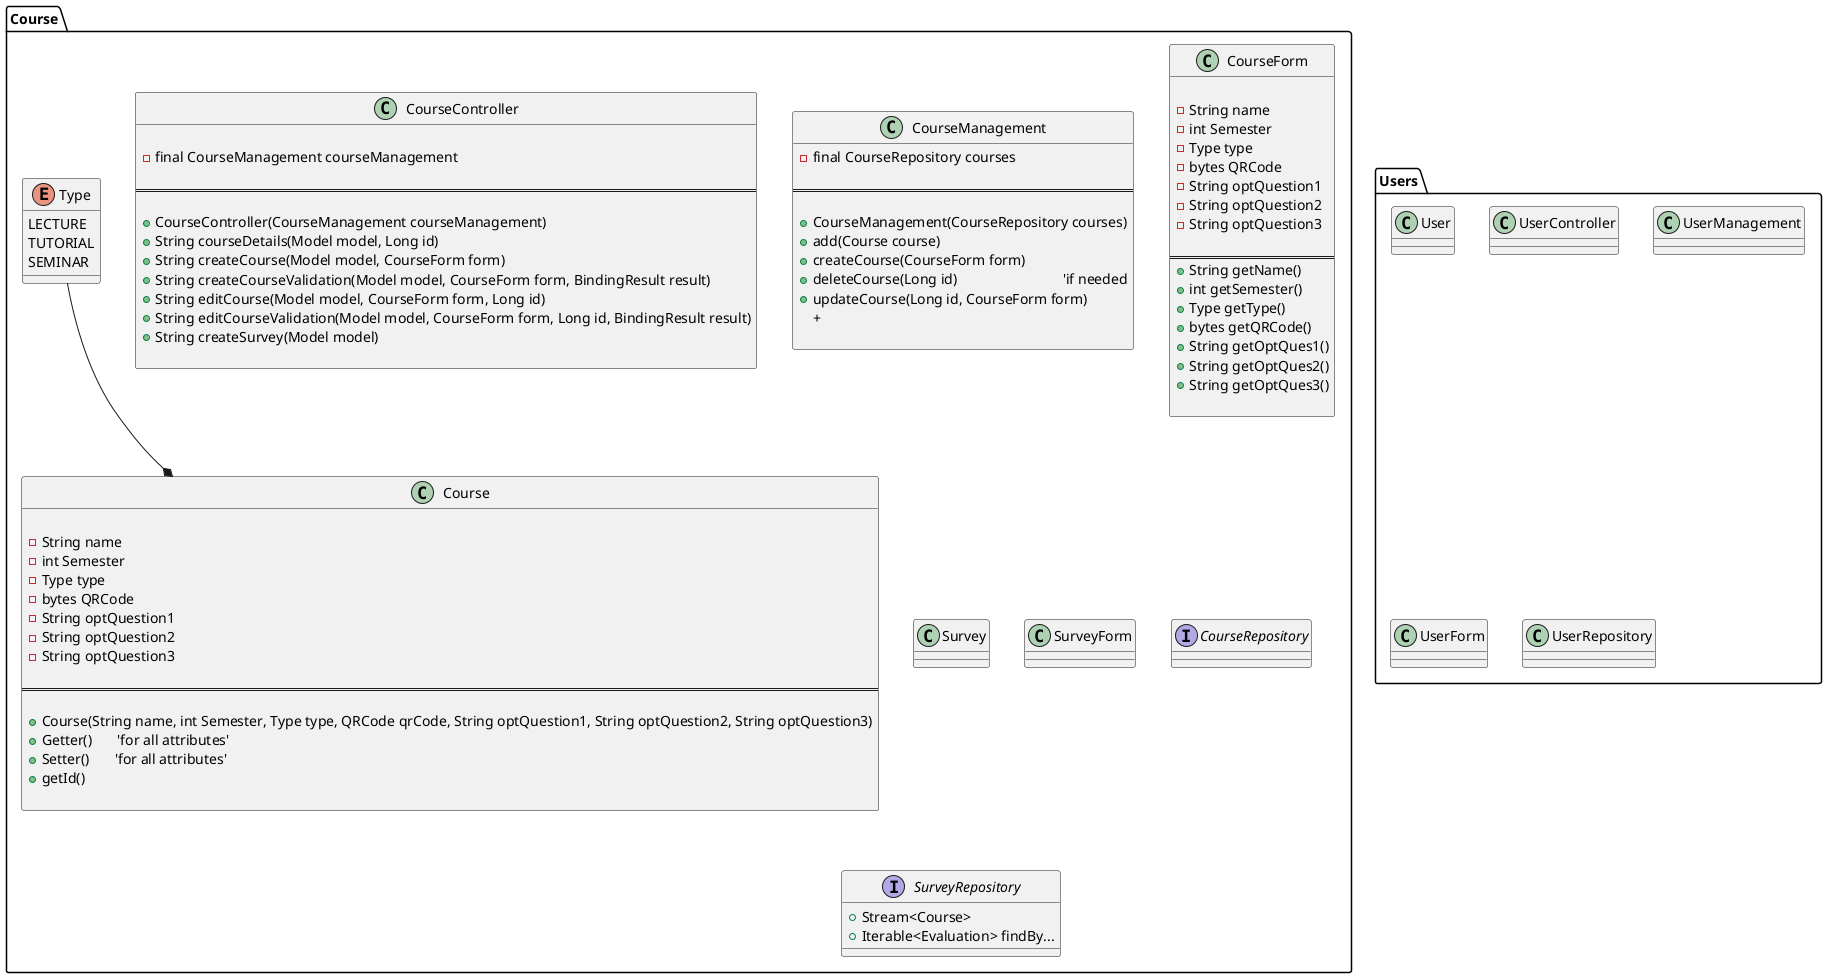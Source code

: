 
Du must dir 


@startuml qovaArchitecture 

package Course{

    class Course{

        - String name
        - int Semester
        - Type type
        - bytes QRCode
        - String optQuestion1
        - String optQuestion2
        - String optQuestion3

==

        'Constructor'
        + Course(String name, int Semester, Type type, QRCode qrCode, String optQuestion1, String optQuestion2, String optQuestion3)
        + Getter()       'for all attributes' 
        + Setter()       'for all attributes' 
        + getId()

    }





    class CourseController{
       
        - final CourseManagement courseManagement

==

            'Constructor'
        + CourseController(CourseManagement courseManagement) 
            'GetMapping method'
        + String courseDetails(Model model, Long id)
            'GetMapping method'
        + String createCourse(Model model, CourseForm form)         
            'PostMapping method to verify user input'                            
        + String createCourseValidation(Model model, CourseForm form, BindingResult result)
            'GetMapping method'
        + String editCourse(Model model, CourseForm form, Long id)
            'PostMapping method to validate user input'
        + String editCourseValidation(Model model, CourseForm form, Long id, BindingResult result)
            'GetMapping method. Survey wird allein anhand lehrveranstaltung kreiert. QR code übergibt nur 
            'lehrveranstaltug.
        +String createSurvey(Model model)

    }





    class CourseManagement{
        - final CourseRepository courses

==

        + CourseManagement(CourseRepository courses)
        + add(Course course)
        + createCourse(CourseForm form)
        + deleteCourse(Long id)                             'if needed
        + updateCourse(Long id, CourseForm form)
        + 

    }




    class CourseForm {
    
        - String name
        - int Semester
        - Type type
        - bytes QRCode
        - String optQuestion1
        - String optQuestion2
        - String optQuestion3

==
        + String getName()
        + int getSemester()
        + Type getType()
        + bytes getQRCode()
        + String getOptQues1()
        + String getOptQues2()
        + String getOptQues3()

    }

    class Survey {
        'Not sure how to do this yet. Does this need the course and seperatly the optQuestions as 
        'attributes? optQuestion can be asserted based on Course, but for the purposes of the DataForm 
        'and repository these might need to be attributes. The other criteria i.e. the 5 questions that
        'are standard might also have to be attributes, so that they can be saved correctly
    }

    class SurveyForm {
        'All survey attributes'
    }

    interface CourseRepository {
        'if filtern is necessary, methods are added here'
    }

    interface SurveyRepository {
        'All findBy methods are added here. Will have to see how they want this filtered
        
        + Stream<Course>
        + Iterable<Evaluation> findBy...


    }

    enum Type {
        LECTURE
        TUTORIAL
        SEMINAR
    }


    'Relations'
    Type --* Course


}


'User Package. Need to think about security and so forth
package Users{
    class User{

    }

    class UserController{

    }

    class UserManagement{

    }

    class UserForm{

    }

    class UserRepository{

    }
}

@enduml